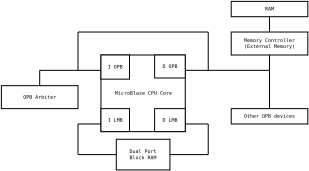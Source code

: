 <?xml version="1.0"?>
<diagram xmlns:dia="http://www.lysator.liu.se/~alla/dia/">
  <diagramdata>
    <attribute name="background">
      <color val="#ffffff"/>
    </attribute>
    <attribute name="paper">
      <composite type="paper">
        <attribute name="name">
          <string>#A4#</string>
        </attribute>
        <attribute name="tmargin">
          <real val="2.82"/>
        </attribute>
        <attribute name="bmargin">
          <real val="2.82"/>
        </attribute>
        <attribute name="lmargin">
          <real val="2.82"/>
        </attribute>
        <attribute name="rmargin">
          <real val="2.82"/>
        </attribute>
        <attribute name="is_portrait">
          <boolean val="true"/>
        </attribute>
        <attribute name="scaling">
          <real val="0.383"/>
        </attribute>
        <attribute name="fitto">
          <boolean val="true"/>
        </attribute>
        <attribute name="fitwidth">
          <int val="1"/>
        </attribute>
        <attribute name="fitheight">
          <int val="1"/>
        </attribute>
      </composite>
    </attribute>
  </diagramdata>
  <layer name="Background" visible="true">
    <object type="Flowchart - Box" version="0" id="O0">
      <attribute name="obj_pos">
        <point val="6,9"/>
      </attribute>
      <attribute name="obj_bb">
        <rectangle val="5.95,8.95;17.05,19.05"/>
      </attribute>
      <attribute name="elem_corner">
        <point val="6,9"/>
      </attribute>
      <attribute name="elem_width">
        <real val="11"/>
      </attribute>
      <attribute name="elem_height">
        <real val="10"/>
      </attribute>
      <attribute name="show_background">
        <boolean val="true"/>
      </attribute>
      <attribute name="padding">
        <real val="0.5"/>
      </attribute>
      <attribute name="text">
        <composite type="text">
          <attribute name="string">
            <string>#MicroBlaze CPU Core#</string>
          </attribute>
          <attribute name="font">
            <font name="Courier"/>
          </attribute>
          <attribute name="height">
            <real val="0.8"/>
          </attribute>
          <attribute name="pos">
            <point val="11.5,14.235"/>
          </attribute>
          <attribute name="color">
            <color val="#000000"/>
          </attribute>
          <attribute name="alignment">
            <enum val="1"/>
          </attribute>
        </composite>
      </attribute>
    </object>
    <object type="Flowchart - Box" version="0" id="O1">
      <attribute name="obj_pos">
        <point val="6,9"/>
      </attribute>
      <attribute name="obj_bb">
        <rectangle val="5.95,8.95;9.774,12.2"/>
      </attribute>
      <attribute name="elem_corner">
        <point val="6,9"/>
      </attribute>
      <attribute name="elem_width">
        <real val="3.724"/>
      </attribute>
      <attribute name="elem_height">
        <real val="3.15"/>
      </attribute>
      <attribute name="show_background">
        <boolean val="true"/>
      </attribute>
      <attribute name="padding">
        <real val="0.5"/>
      </attribute>
      <attribute name="text">
        <composite type="text">
          <attribute name="string">
            <string>#I OPB#</string>
          </attribute>
          <attribute name="font">
            <font name="Courier"/>
          </attribute>
          <attribute name="height">
            <real val="0.8"/>
          </attribute>
          <attribute name="pos">
            <point val="7.862,10.809"/>
          </attribute>
          <attribute name="color">
            <color val="#000000"/>
          </attribute>
          <attribute name="alignment">
            <enum val="1"/>
          </attribute>
        </composite>
      </attribute>
    </object>
    <object type="Flowchart - Box" version="0" id="O2">
      <attribute name="obj_pos">
        <point val="13,9"/>
      </attribute>
      <attribute name="obj_bb">
        <rectangle val="12.95,8.95;17.05,12.05"/>
      </attribute>
      <attribute name="elem_corner">
        <point val="13,9"/>
      </attribute>
      <attribute name="elem_width">
        <real val="4"/>
      </attribute>
      <attribute name="elem_height">
        <real val="3"/>
      </attribute>
      <attribute name="show_background">
        <boolean val="true"/>
      </attribute>
      <attribute name="padding">
        <real val="0.5"/>
      </attribute>
      <attribute name="text">
        <composite type="text">
          <attribute name="string">
            <string>#D OPB#</string>
          </attribute>
          <attribute name="font">
            <font name="Courier"/>
          </attribute>
          <attribute name="height">
            <real val="0.8"/>
          </attribute>
          <attribute name="pos">
            <point val="15,10.735"/>
          </attribute>
          <attribute name="color">
            <color val="#000000"/>
          </attribute>
          <attribute name="alignment">
            <enum val="1"/>
          </attribute>
        </composite>
      </attribute>
    </object>
    <object type="Flowchart - Box" version="0" id="O3">
      <attribute name="obj_pos">
        <point val="6,16"/>
      </attribute>
      <attribute name="obj_bb">
        <rectangle val="5.95,15.95;9.774,19.05"/>
      </attribute>
      <attribute name="elem_corner">
        <point val="6,16"/>
      </attribute>
      <attribute name="elem_width">
        <real val="3.724"/>
      </attribute>
      <attribute name="elem_height">
        <real val="3"/>
      </attribute>
      <attribute name="show_background">
        <boolean val="true"/>
      </attribute>
      <attribute name="padding">
        <real val="0.5"/>
      </attribute>
      <attribute name="text">
        <composite type="text">
          <attribute name="string">
            <string>#I LMB#</string>
          </attribute>
          <attribute name="font">
            <font name="Courier"/>
          </attribute>
          <attribute name="height">
            <real val="0.8"/>
          </attribute>
          <attribute name="pos">
            <point val="7.862,17.735"/>
          </attribute>
          <attribute name="color">
            <color val="#000000"/>
          </attribute>
          <attribute name="alignment">
            <enum val="1"/>
          </attribute>
        </composite>
      </attribute>
    </object>
    <object type="Flowchart - Box" version="0" id="O4">
      <attribute name="obj_pos">
        <point val="13,16"/>
      </attribute>
      <attribute name="obj_bb">
        <rectangle val="12.95,15.95;17.05,19.05"/>
      </attribute>
      <attribute name="elem_corner">
        <point val="13,16"/>
      </attribute>
      <attribute name="elem_width">
        <real val="4"/>
      </attribute>
      <attribute name="elem_height">
        <real val="3"/>
      </attribute>
      <attribute name="show_background">
        <boolean val="true"/>
      </attribute>
      <attribute name="padding">
        <real val="0.5"/>
      </attribute>
      <attribute name="text">
        <composite type="text">
          <attribute name="string">
            <string>#D LMB#</string>
          </attribute>
          <attribute name="font">
            <font name="Courier"/>
          </attribute>
          <attribute name="height">
            <real val="0.8"/>
          </attribute>
          <attribute name="pos">
            <point val="15,17.735"/>
          </attribute>
          <attribute name="color">
            <color val="#000000"/>
          </attribute>
          <attribute name="alignment">
            <enum val="1"/>
          </attribute>
        </composite>
      </attribute>
    </object>
    <object type="Flowchart - Box" version="0" id="O5">
      <attribute name="obj_pos">
        <point val="8,20"/>
      </attribute>
      <attribute name="obj_bb">
        <rectangle val="7.95,19.95;15.05,24.05"/>
      </attribute>
      <attribute name="elem_corner">
        <point val="8,20"/>
      </attribute>
      <attribute name="elem_width">
        <real val="7"/>
      </attribute>
      <attribute name="elem_height">
        <real val="4"/>
      </attribute>
      <attribute name="show_background">
        <boolean val="true"/>
      </attribute>
      <attribute name="padding">
        <real val="0.5"/>
      </attribute>
      <attribute name="text">
        <composite type="text">
          <attribute name="string">
            <string>#Dual Port
Block RAM#</string>
          </attribute>
          <attribute name="font">
            <font name="Courier"/>
          </attribute>
          <attribute name="height">
            <real val="0.8"/>
          </attribute>
          <attribute name="pos">
            <point val="11.5,21.834"/>
          </attribute>
          <attribute name="color">
            <color val="#000000"/>
          </attribute>
          <attribute name="alignment">
            <enum val="1"/>
          </attribute>
        </composite>
      </attribute>
    </object>
    <object type="Standard - Line" version="0" id="O6">
      <attribute name="obj_pos">
        <point val="6,18"/>
      </attribute>
      <attribute name="obj_bb">
        <rectangle val="2.95,17.95;6.05,18.05"/>
      </attribute>
      <attribute name="conn_endpoints">
        <point val="6,18"/>
        <point val="3,18"/>
      </attribute>
      <attribute name="numcp">
        <int val="1"/>
      </attribute>
    </object>
    <object type="Standard - Line" version="0" id="O7">
      <attribute name="obj_pos">
        <point val="3,18"/>
      </attribute>
      <attribute name="obj_bb">
        <rectangle val="2.95,17.95;3.05,22.05"/>
      </attribute>
      <attribute name="conn_endpoints">
        <point val="3,18"/>
        <point val="3,22"/>
      </attribute>
      <attribute name="numcp">
        <int val="1"/>
      </attribute>
    </object>
    <object type="Standard - Line" version="0" id="O8">
      <attribute name="obj_pos">
        <point val="3,22"/>
      </attribute>
      <attribute name="obj_bb">
        <rectangle val="2.95,21.95;8.05,22.05"/>
      </attribute>
      <attribute name="conn_endpoints">
        <point val="3,22"/>
        <point val="8,22"/>
      </attribute>
      <attribute name="numcp">
        <int val="1"/>
      </attribute>
      <connections>
        <connection handle="1" to="O5" connection="7"/>
      </connections>
    </object>
    <object type="Standard - Line" version="0" id="O9">
      <attribute name="obj_pos">
        <point val="17,18"/>
      </attribute>
      <attribute name="obj_bb">
        <rectangle val="16.95,17.95;20.05,18.05"/>
      </attribute>
      <attribute name="conn_endpoints">
        <point val="17,18"/>
        <point val="20,18"/>
      </attribute>
      <attribute name="numcp">
        <int val="1"/>
      </attribute>
    </object>
    <object type="Standard - Line" version="0" id="O10">
      <attribute name="obj_pos">
        <point val="20,18"/>
      </attribute>
      <attribute name="obj_bb">
        <rectangle val="19.95,17.95;20.05,22.05"/>
      </attribute>
      <attribute name="conn_endpoints">
        <point val="20,18"/>
        <point val="20,22"/>
      </attribute>
      <attribute name="numcp">
        <int val="1"/>
      </attribute>
    </object>
    <object type="Standard - Line" version="0" id="O11">
      <attribute name="obj_pos">
        <point val="20,22"/>
      </attribute>
      <attribute name="obj_bb">
        <rectangle val="14.95,21.95;20.05,22.05"/>
      </attribute>
      <attribute name="conn_endpoints">
        <point val="20,22"/>
        <point val="15,22"/>
      </attribute>
      <attribute name="numcp">
        <int val="1"/>
      </attribute>
      <connections>
        <connection handle="1" to="O5" connection="8"/>
      </connections>
    </object>
    <object type="Standard - Line" version="0" id="O12">
      <attribute name="obj_pos">
        <point val="8,4"/>
      </attribute>
      <attribute name="obj_bb">
        <rectangle val="7.95,3.95;8.05,4.05"/>
      </attribute>
      <attribute name="conn_endpoints">
        <point val="8,4"/>
        <point val="8,4"/>
      </attribute>
      <attribute name="numcp">
        <int val="1"/>
      </attribute>
    </object>
    <object type="Standard - Line" version="0" id="O13">
      <attribute name="obj_pos">
        <point val="17,11"/>
      </attribute>
      <attribute name="obj_bb">
        <rectangle val="16.95,10.95;28.05,11.05"/>
      </attribute>
      <attribute name="conn_endpoints">
        <point val="17,11"/>
        <point val="28,11"/>
      </attribute>
      <attribute name="numcp">
        <int val="1"/>
      </attribute>
    </object>
    <object type="Flowchart - Box" version="0" id="O14">
      <attribute name="obj_pos">
        <point val="23,16"/>
      </attribute>
      <attribute name="obj_bb">
        <rectangle val="22.95,15.95;33.05,18.05"/>
      </attribute>
      <attribute name="elem_corner">
        <point val="23,16"/>
      </attribute>
      <attribute name="elem_width">
        <real val="10"/>
      </attribute>
      <attribute name="elem_height">
        <real val="2"/>
      </attribute>
      <attribute name="show_background">
        <boolean val="true"/>
      </attribute>
      <attribute name="padding">
        <real val="0.5"/>
      </attribute>
      <attribute name="text">
        <composite type="text">
          <attribute name="string">
            <string>#Other OPB devices#</string>
          </attribute>
          <attribute name="font">
            <font name="Courier"/>
          </attribute>
          <attribute name="height">
            <real val="0.8"/>
          </attribute>
          <attribute name="pos">
            <point val="28,17.235"/>
          </attribute>
          <attribute name="color">
            <color val="#000000"/>
          </attribute>
          <attribute name="alignment">
            <enum val="1"/>
          </attribute>
        </composite>
      </attribute>
    </object>
    <object type="Standard - Line" version="0" id="O15">
      <attribute name="obj_pos">
        <point val="28,11"/>
      </attribute>
      <attribute name="obj_bb">
        <rectangle val="27.95,10.95;28.05,16.05"/>
      </attribute>
      <attribute name="conn_endpoints">
        <point val="28,11"/>
        <point val="28,16"/>
      </attribute>
      <attribute name="numcp">
        <int val="1"/>
      </attribute>
      <connections>
        <connection handle="1" to="O14" connection="2"/>
      </connections>
    </object>
    <object type="Flowchart - Box" version="0" id="O16">
      <attribute name="obj_pos">
        <point val="23,6"/>
      </attribute>
      <attribute name="obj_bb">
        <rectangle val="22.95,5.95;33.05,9.05"/>
      </attribute>
      <attribute name="elem_corner">
        <point val="23,6"/>
      </attribute>
      <attribute name="elem_width">
        <real val="10"/>
      </attribute>
      <attribute name="elem_height">
        <real val="3"/>
      </attribute>
      <attribute name="show_background">
        <boolean val="true"/>
      </attribute>
      <attribute name="padding">
        <real val="0.5"/>
      </attribute>
      <attribute name="text">
        <composite type="text">
          <attribute name="string">
            <string>#Memory Controller
(External Memory)#</string>
          </attribute>
          <attribute name="font">
            <font name="Courier"/>
          </attribute>
          <attribute name="height">
            <real val="0.8"/>
          </attribute>
          <attribute name="pos">
            <point val="28,7.334"/>
          </attribute>
          <attribute name="color">
            <color val="#000000"/>
          </attribute>
          <attribute name="alignment">
            <enum val="1"/>
          </attribute>
        </composite>
      </attribute>
    </object>
    <object type="Standard - Line" version="0" id="O17">
      <attribute name="obj_pos">
        <point val="28,11"/>
      </attribute>
      <attribute name="obj_bb">
        <rectangle val="27.95,8.95;28.05,11.05"/>
      </attribute>
      <attribute name="conn_endpoints">
        <point val="28,11"/>
        <point val="28,9"/>
      </attribute>
      <attribute name="numcp">
        <int val="1"/>
      </attribute>
      <connections>
        <connection handle="1" to="O16" connection="13"/>
      </connections>
    </object>
    <object type="Flowchart - Box" version="0" id="O18">
      <attribute name="obj_pos">
        <point val="23,2"/>
      </attribute>
      <attribute name="obj_bb">
        <rectangle val="22.95,1.95;33.05,4.05"/>
      </attribute>
      <attribute name="elem_corner">
        <point val="23,2"/>
      </attribute>
      <attribute name="elem_width">
        <real val="10"/>
      </attribute>
      <attribute name="elem_height">
        <real val="2"/>
      </attribute>
      <attribute name="show_background">
        <boolean val="true"/>
      </attribute>
      <attribute name="padding">
        <real val="0.5"/>
      </attribute>
      <attribute name="text">
        <composite type="text">
          <attribute name="string">
            <string>#RAM#</string>
          </attribute>
          <attribute name="font">
            <font name="Courier"/>
          </attribute>
          <attribute name="height">
            <real val="0.8"/>
          </attribute>
          <attribute name="pos">
            <point val="28,3.234"/>
          </attribute>
          <attribute name="color">
            <color val="#000000"/>
          </attribute>
          <attribute name="alignment">
            <enum val="1"/>
          </attribute>
        </composite>
      </attribute>
    </object>
    <object type="UML - Association" version="0" id="O19">
      <attribute name="obj_pos">
        <point val="28,4"/>
      </attribute>
      <attribute name="obj_bb">
        <rectangle val="26.55,2.55;29.45,7.6"/>
      </attribute>
      <attribute name="orth_points">
        <point val="28,4"/>
        <point val="28,5"/>
        <point val="28,5"/>
        <point val="28,6"/>
      </attribute>
      <attribute name="orth_orient">
        <enum val="1"/>
        <enum val="0"/>
        <enum val="1"/>
      </attribute>
      <attribute name="name">
        <string/>
      </attribute>
      <attribute name="direction">
        <enum val="0"/>
      </attribute>
      <attribute name="ends">
        <composite>
          <attribute name="role">
            <string/>
          </attribute>
          <attribute name="multiplicity">
            <string/>
          </attribute>
          <attribute name="arrow">
            <boolean val="false"/>
          </attribute>
          <attribute name="aggregate">
            <enum val="0"/>
          </attribute>
        </composite>
        <composite>
          <attribute name="role">
            <string/>
          </attribute>
          <attribute name="multiplicity">
            <string/>
          </attribute>
          <attribute name="arrow">
            <boolean val="false"/>
          </attribute>
          <attribute name="aggregate">
            <enum val="0"/>
          </attribute>
        </composite>
      </attribute>
      <connections>
        <connection handle="0" to="O18" connection="13"/>
        <connection handle="1" to="O16" connection="2"/>
      </connections>
    </object>
    <object type="Standard - Line" version="0" id="O20">
      <attribute name="obj_pos">
        <point val="6,11"/>
      </attribute>
      <attribute name="obj_bb">
        <rectangle val="-2.05,10.95;6.05,11.05"/>
      </attribute>
      <attribute name="conn_endpoints">
        <point val="6,11"/>
        <point val="-2,11"/>
      </attribute>
      <attribute name="numcp">
        <int val="1"/>
      </attribute>
    </object>
    <object type="Standard - Line" version="0" id="O21">
      <attribute name="obj_pos">
        <point val="3,11"/>
      </attribute>
      <attribute name="obj_bb">
        <rectangle val="2.95,5.95;3.05,11.05"/>
      </attribute>
      <attribute name="conn_endpoints">
        <point val="3,11"/>
        <point val="3,6"/>
      </attribute>
      <attribute name="numcp">
        <int val="1"/>
      </attribute>
    </object>
    <object type="Standard - Line" version="0" id="O22">
      <attribute name="obj_pos">
        <point val="3,6"/>
      </attribute>
      <attribute name="obj_bb">
        <rectangle val="2.95,5.95;20.05,6.05"/>
      </attribute>
      <attribute name="conn_endpoints">
        <point val="3,6"/>
        <point val="20,6"/>
      </attribute>
      <attribute name="numcp">
        <int val="1"/>
      </attribute>
    </object>
    <object type="Standard - Line" version="0" id="O23">
      <attribute name="obj_pos">
        <point val="20,6"/>
      </attribute>
      <attribute name="obj_bb">
        <rectangle val="19.95,5.95;20.05,11.05"/>
      </attribute>
      <attribute name="conn_endpoints">
        <point val="20,6"/>
        <point val="20,11"/>
      </attribute>
      <attribute name="numcp">
        <int val="1"/>
      </attribute>
    </object>
    <object type="Flowchart - Box" version="0" id="O24">
      <attribute name="obj_pos">
        <point val="-7,13"/>
      </attribute>
      <attribute name="obj_bb">
        <rectangle val="-7.05,12.95;3.05,16.05"/>
      </attribute>
      <attribute name="elem_corner">
        <point val="-7,13"/>
      </attribute>
      <attribute name="elem_width">
        <real val="10"/>
      </attribute>
      <attribute name="elem_height">
        <real val="3"/>
      </attribute>
      <attribute name="show_background">
        <boolean val="true"/>
      </attribute>
      <attribute name="padding">
        <real val="0.5"/>
      </attribute>
      <attribute name="text">
        <composite type="text">
          <attribute name="string">
            <string>#OPB Arbiter#</string>
          </attribute>
          <attribute name="font">
            <font name="Courier"/>
          </attribute>
          <attribute name="height">
            <real val="0.8"/>
          </attribute>
          <attribute name="pos">
            <point val="-2,14.735"/>
          </attribute>
          <attribute name="color">
            <color val="#000000"/>
          </attribute>
          <attribute name="alignment">
            <enum val="1"/>
          </attribute>
        </composite>
      </attribute>
    </object>
    <object type="Standard - Line" version="0" id="O25">
      <attribute name="obj_pos">
        <point val="-2,11"/>
      </attribute>
      <attribute name="obj_bb">
        <rectangle val="-2.05,10.95;-1.95,13.05"/>
      </attribute>
      <attribute name="conn_endpoints">
        <point val="-2,11"/>
        <point val="-2,13"/>
      </attribute>
      <attribute name="numcp">
        <int val="1"/>
      </attribute>
      <connections>
        <connection handle="1" to="O24" connection="2"/>
      </connections>
    </object>
  </layer>
</diagram>
